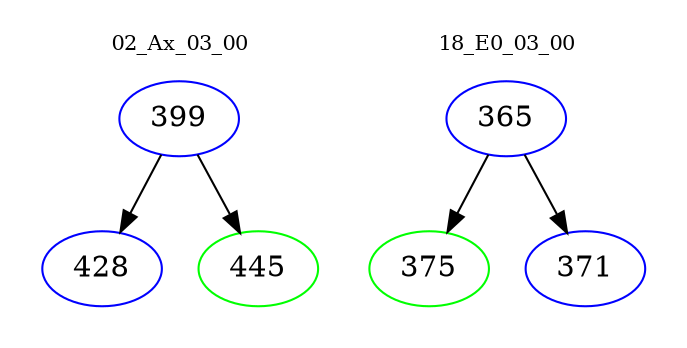 digraph{
subgraph cluster_0 {
color = white
label = "02_Ax_03_00";
fontsize=10;
T0_399 [label="399", color="blue"]
T0_399 -> T0_428 [color="black"]
T0_428 [label="428", color="blue"]
T0_399 -> T0_445 [color="black"]
T0_445 [label="445", color="green"]
}
subgraph cluster_1 {
color = white
label = "18_E0_03_00";
fontsize=10;
T1_365 [label="365", color="blue"]
T1_365 -> T1_375 [color="black"]
T1_375 [label="375", color="green"]
T1_365 -> T1_371 [color="black"]
T1_371 [label="371", color="blue"]
}
}
